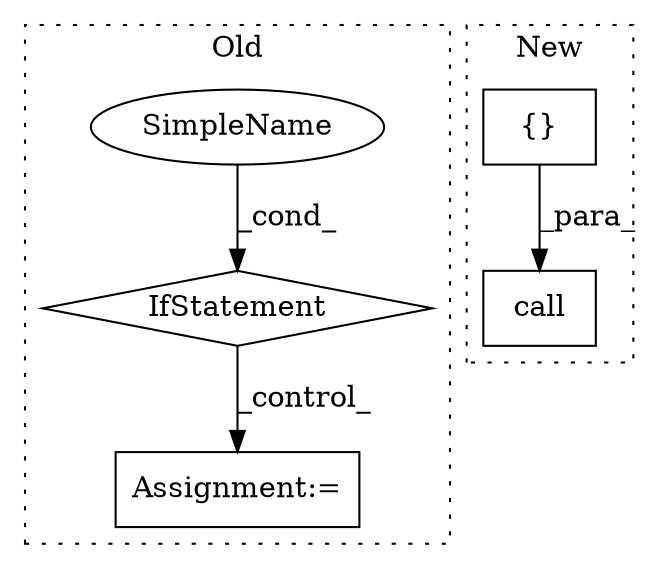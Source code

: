 digraph G {
subgraph cluster0 {
1 [label="IfStatement" a="25" s="1601,1628" l="4,2" shape="diamond"];
3 [label="SimpleName" a="42" s="" l="" shape="ellipse"];
4 [label="Assignment:=" a="7" s="1642" l="1" shape="box"];
label = "Old";
style="dotted";
}
subgraph cluster1 {
2 [label="call" a="32" s="1568,1623" l="5,1" shape="box"];
5 [label="{}" a="4" s="1603,1616" l="1,1" shape="box"];
label = "New";
style="dotted";
}
1 -> 4 [label="_control_"];
3 -> 1 [label="_cond_"];
5 -> 2 [label="_para_"];
}